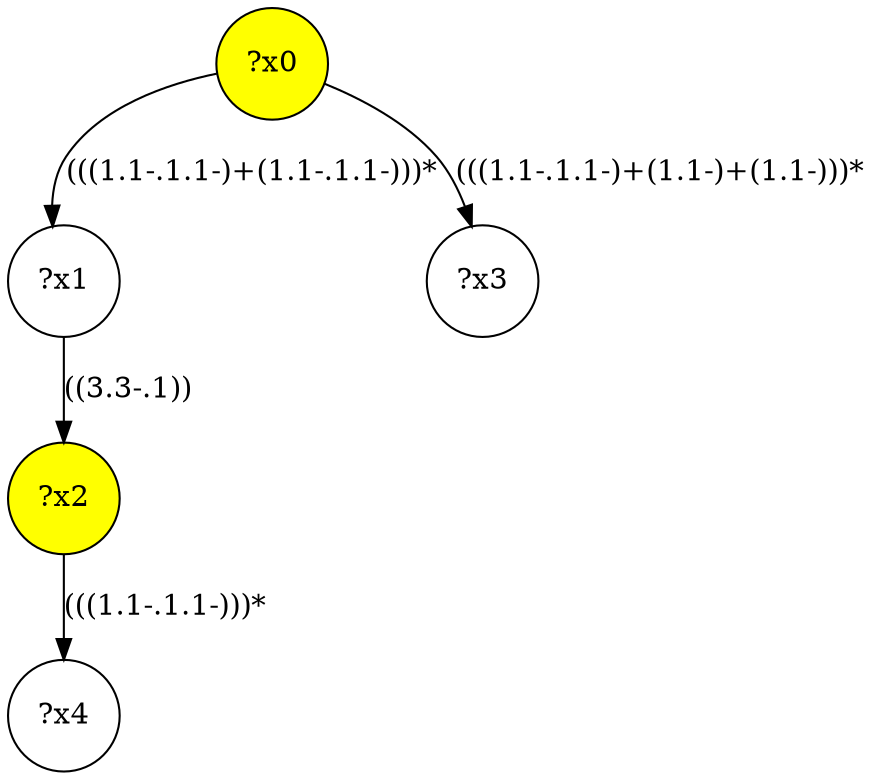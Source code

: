 digraph g {
	x0 [fillcolor="yellow", style="filled," shape=circle, label="?x0"];
	x2 [fillcolor="yellow", style="filled," shape=circle, label="?x2"];
	x1 [shape=circle, label="?x1"];
	x0 -> x1 [label="(((1.1-.1.1-)+(1.1-.1.1-)))*"];
	x1 -> x2 [label="((3.3-.1))"];
	x3 [shape=circle, label="?x3"];
	x0 -> x3 [label="(((1.1-.1.1-)+(1.1-)+(1.1-)))*"];
	x4 [shape=circle, label="?x4"];
	x2 -> x4 [label="(((1.1-.1.1-)))*"];
}
